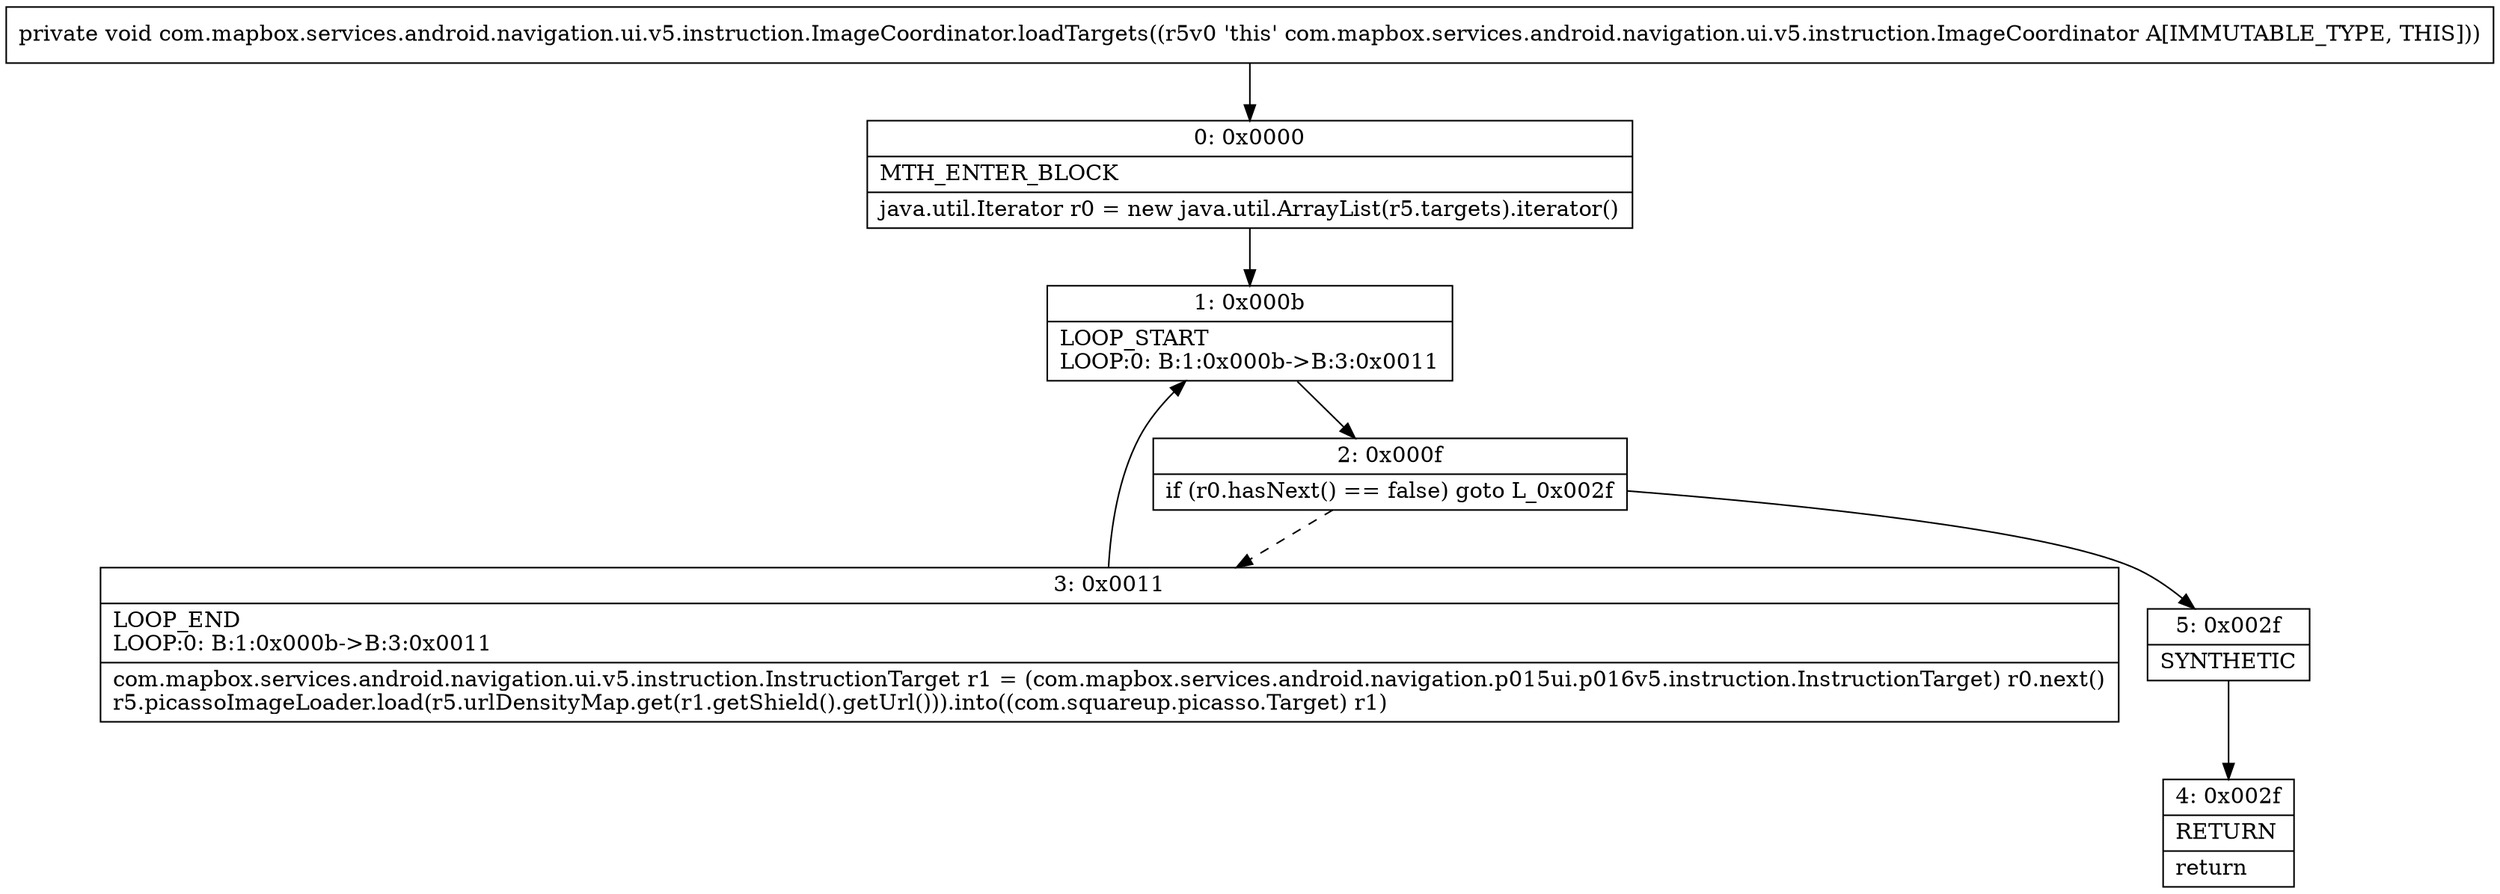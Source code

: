 digraph "CFG forcom.mapbox.services.android.navigation.ui.v5.instruction.ImageCoordinator.loadTargets()V" {
Node_0 [shape=record,label="{0\:\ 0x0000|MTH_ENTER_BLOCK\l|java.util.Iterator r0 = new java.util.ArrayList(r5.targets).iterator()\l}"];
Node_1 [shape=record,label="{1\:\ 0x000b|LOOP_START\lLOOP:0: B:1:0x000b\-\>B:3:0x0011\l}"];
Node_2 [shape=record,label="{2\:\ 0x000f|if (r0.hasNext() == false) goto L_0x002f\l}"];
Node_3 [shape=record,label="{3\:\ 0x0011|LOOP_END\lLOOP:0: B:1:0x000b\-\>B:3:0x0011\l|com.mapbox.services.android.navigation.ui.v5.instruction.InstructionTarget r1 = (com.mapbox.services.android.navigation.p015ui.p016v5.instruction.InstructionTarget) r0.next()\lr5.picassoImageLoader.load(r5.urlDensityMap.get(r1.getShield().getUrl())).into((com.squareup.picasso.Target) r1)\l}"];
Node_4 [shape=record,label="{4\:\ 0x002f|RETURN\l|return\l}"];
Node_5 [shape=record,label="{5\:\ 0x002f|SYNTHETIC\l}"];
MethodNode[shape=record,label="{private void com.mapbox.services.android.navigation.ui.v5.instruction.ImageCoordinator.loadTargets((r5v0 'this' com.mapbox.services.android.navigation.ui.v5.instruction.ImageCoordinator A[IMMUTABLE_TYPE, THIS])) }"];
MethodNode -> Node_0;
Node_0 -> Node_1;
Node_1 -> Node_2;
Node_2 -> Node_3[style=dashed];
Node_2 -> Node_5;
Node_3 -> Node_1;
Node_5 -> Node_4;
}


